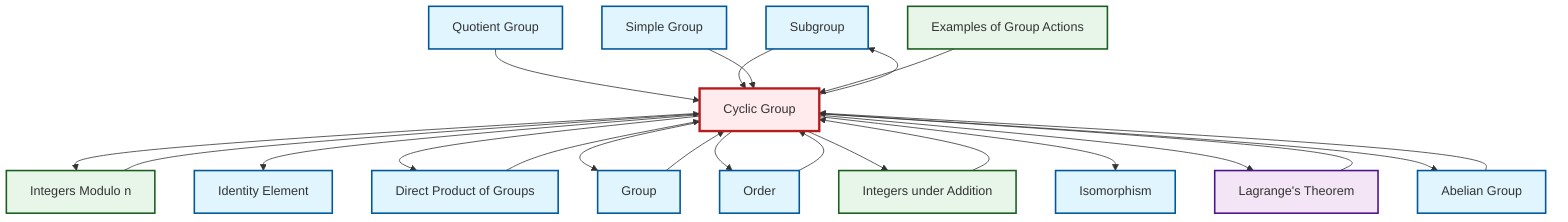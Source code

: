 graph TD
    classDef definition fill:#e1f5fe,stroke:#01579b,stroke-width:2px
    classDef theorem fill:#f3e5f5,stroke:#4a148c,stroke-width:2px
    classDef axiom fill:#fff3e0,stroke:#e65100,stroke-width:2px
    classDef example fill:#e8f5e9,stroke:#1b5e20,stroke-width:2px
    classDef current fill:#ffebee,stroke:#b71c1c,stroke-width:3px
    def-subgroup["Subgroup"]:::definition
    def-simple-group["Simple Group"]:::definition
    ex-group-action-examples["Examples of Group Actions"]:::example
    thm-lagrange["Lagrange's Theorem"]:::theorem
    def-group["Group"]:::definition
    def-isomorphism["Isomorphism"]:::definition
    def-quotient-group["Quotient Group"]:::definition
    def-direct-product["Direct Product of Groups"]:::definition
    def-identity-element["Identity Element"]:::definition
    ex-quotient-integers-mod-n["Integers Modulo n"]:::example
    def-abelian-group["Abelian Group"]:::definition
    def-cyclic-group["Cyclic Group"]:::definition
    def-order["Order"]:::definition
    ex-integers-addition["Integers under Addition"]:::example
    def-quotient-group --> def-cyclic-group
    def-group --> def-cyclic-group
    def-subgroup --> def-cyclic-group
    ex-quotient-integers-mod-n --> def-cyclic-group
    def-simple-group --> def-cyclic-group
    def-cyclic-group --> ex-quotient-integers-mod-n
    ex-integers-addition --> def-cyclic-group
    def-order --> def-cyclic-group
    def-cyclic-group --> def-identity-element
    thm-lagrange --> def-cyclic-group
    def-cyclic-group --> def-direct-product
    def-cyclic-group --> def-group
    def-cyclic-group --> def-order
    def-abelian-group --> def-cyclic-group
    def-cyclic-group --> ex-integers-addition
    def-direct-product --> def-cyclic-group
    ex-group-action-examples --> def-cyclic-group
    def-cyclic-group --> def-isomorphism
    def-cyclic-group --> def-subgroup
    def-cyclic-group --> thm-lagrange
    def-cyclic-group --> def-abelian-group
    class def-cyclic-group current